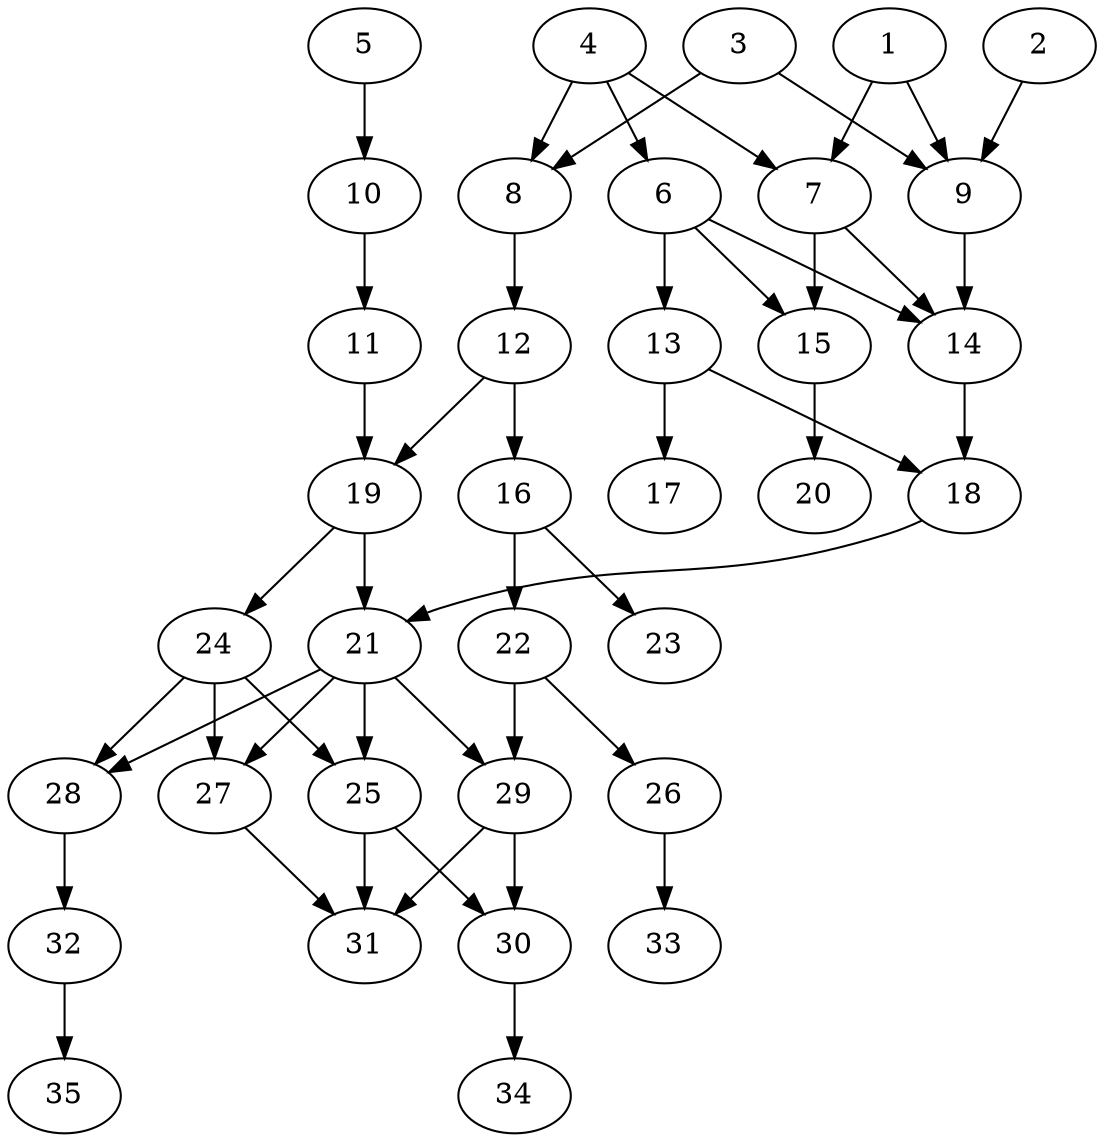 // DAG automatically generated by daggen at Thu Oct  3 14:05:37 2019
// ./daggen --dot -n 35 --ccr 0.5 --fat 0.5 --regular 0.9 --density 0.5 --mindata 5242880 --maxdata 52428800 
digraph G {
  1 [size="50409472", alpha="0.06", expect_size="25204736"] 
  1 -> 7 [size ="25204736"]
  1 -> 9 [size ="25204736"]
  2 [size="14571520", alpha="0.10", expect_size="7285760"] 
  2 -> 9 [size ="7285760"]
  3 [size="74584064", alpha="0.08", expect_size="37292032"] 
  3 -> 8 [size ="37292032"]
  3 -> 9 [size ="37292032"]
  4 [size="47222784", alpha="0.12", expect_size="23611392"] 
  4 -> 6 [size ="23611392"]
  4 -> 7 [size ="23611392"]
  4 -> 8 [size ="23611392"]
  5 [size="55531520", alpha="0.10", expect_size="27765760"] 
  5 -> 10 [size ="27765760"]
  6 [size="39329792", alpha="0.20", expect_size="19664896"] 
  6 -> 13 [size ="19664896"]
  6 -> 14 [size ="19664896"]
  6 -> 15 [size ="19664896"]
  7 [size="103118848", alpha="0.03", expect_size="51559424"] 
  7 -> 14 [size ="51559424"]
  7 -> 15 [size ="51559424"]
  8 [size="34660352", alpha="0.20", expect_size="17330176"] 
  8 -> 12 [size ="17330176"]
  9 [size="96477184", alpha="0.10", expect_size="48238592"] 
  9 -> 14 [size ="48238592"]
  10 [size="31703040", alpha="0.12", expect_size="15851520"] 
  10 -> 11 [size ="15851520"]
  11 [size="26388480", alpha="0.08", expect_size="13194240"] 
  11 -> 19 [size ="13194240"]
  12 [size="56928256", alpha="0.17", expect_size="28464128"] 
  12 -> 16 [size ="28464128"]
  12 -> 19 [size ="28464128"]
  13 [size="11911168", alpha="0.08", expect_size="5955584"] 
  13 -> 17 [size ="5955584"]
  13 -> 18 [size ="5955584"]
  14 [size="51593216", alpha="0.03", expect_size="25796608"] 
  14 -> 18 [size ="25796608"]
  15 [size="14972928", alpha="0.05", expect_size="7486464"] 
  15 -> 20 [size ="7486464"]
  16 [size="61034496", alpha="0.05", expect_size="30517248"] 
  16 -> 22 [size ="30517248"]
  16 -> 23 [size ="30517248"]
  17 [size="60465152", alpha="0.17", expect_size="30232576"] 
  18 [size="72288256", alpha="0.08", expect_size="36144128"] 
  18 -> 21 [size ="36144128"]
  19 [size="70418432", alpha="0.14", expect_size="35209216"] 
  19 -> 21 [size ="35209216"]
  19 -> 24 [size ="35209216"]
  20 [size="23828480", alpha="0.14", expect_size="11914240"] 
  21 [size="80719872", alpha="0.02", expect_size="40359936"] 
  21 -> 25 [size ="40359936"]
  21 -> 27 [size ="40359936"]
  21 -> 28 [size ="40359936"]
  21 -> 29 [size ="40359936"]
  22 [size="24733696", alpha="0.11", expect_size="12366848"] 
  22 -> 26 [size ="12366848"]
  22 -> 29 [size ="12366848"]
  23 [size="104826880", alpha="0.13", expect_size="52413440"] 
  24 [size="50128896", alpha="0.03", expect_size="25064448"] 
  24 -> 25 [size ="25064448"]
  24 -> 27 [size ="25064448"]
  24 -> 28 [size ="25064448"]
  25 [size="66580480", alpha="0.03", expect_size="33290240"] 
  25 -> 30 [size ="33290240"]
  25 -> 31 [size ="33290240"]
  26 [size="91658240", alpha="0.09", expect_size="45829120"] 
  26 -> 33 [size ="45829120"]
  27 [size="19593216", alpha="0.14", expect_size="9796608"] 
  27 -> 31 [size ="9796608"]
  28 [size="98476032", alpha="0.05", expect_size="49238016"] 
  28 -> 32 [size ="49238016"]
  29 [size="41760768", alpha="0.14", expect_size="20880384"] 
  29 -> 30 [size ="20880384"]
  29 -> 31 [size ="20880384"]
  30 [size="14718976", alpha="0.07", expect_size="7359488"] 
  30 -> 34 [size ="7359488"]
  31 [size="79665152", alpha="0.04", expect_size="39832576"] 
  32 [size="87777280", alpha="0.10", expect_size="43888640"] 
  32 -> 35 [size ="43888640"]
  33 [size="43145216", alpha="0.17", expect_size="21572608"] 
  34 [size="104239104", alpha="0.13", expect_size="52119552"] 
  35 [size="24682496", alpha="0.09", expect_size="12341248"] 
}
